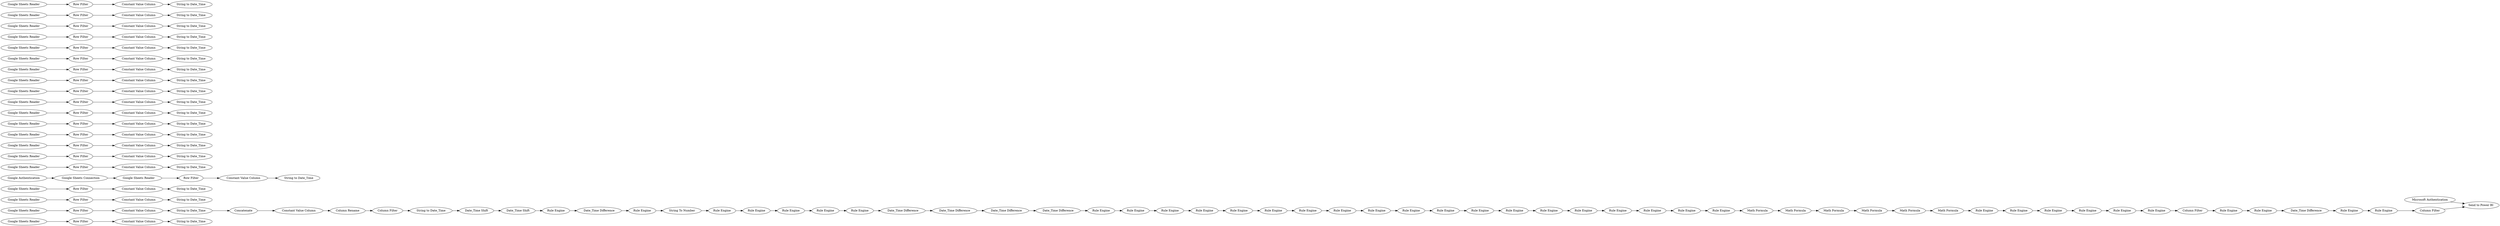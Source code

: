 digraph {
	"8758279073410261816_84" [label="Row Filter"]
	"8758279073410261816_85" [label="Google Sheets Reader"]
	"2179073754782189716_215" [label="Date_Time Difference"]
	"-2656804992579674458_169" [label="Rule Engine"]
	"-2656804992579674458_163" [label="Rule Engine"]
	"8758279073410261816_44" [label="Row Filter"]
	"8758279073410261816_76" [label="Row Filter"]
	"8758279073410261816_47" [label="String to Date_Time"]
	"-7300330377373581921_150" [label="Rule Engine"]
	"-2656804992579674458_174" [label="Rule Engine"]
	"8758279073410261816_87" [label="Constant Value Column"]
	"8758279073410261816_3" [label="Google Sheets Reader"]
	"8758279073410261816_79" [label="String to Date_Time"]
	"2179073754782189716_137" [label="String to Date_Time"]
	"8758279073410261816_75" [label="String to Date_Time"]
	"8758279073410261816_83" [label="Google Sheets Reader"]
	"8758279073410261816_81" [label="Constant Value Column"]
	"-2656804992579674458_173" [label="Rule Engine"]
	"-7300330377373581921_168" [label="Math Formula"]
	"8758279073410261816_66" [label="Constant Value Column"]
	"-2656804992579674458_172" [label="Rule Engine"]
	"8758279073410261816_15" [label="Constant Value Column"]
	"2179073754782189716_97" [label="Constant Value Column"]
	"2179073754782189716_138" [label="Date_Time Shift"]
	"8758279073410261816_68" [label="Row Filter"]
	"-7300330377373581921_153" [label="Date_Time Difference"]
	"8758279073410261816_16" [label="String to Date_Time"]
	"8758279073410261816_72" [label="Google Sheets Reader"]
	"8758279073410261816_7" [label="Google Sheets Reader"]
	"8758279073410261816_56" [label="Constant Value Column"]
	"-7300330377373581921_161" [label="Column Filter"]
	"2179073754782189716_2" [label="Google Sheets Connection"]
	"8758279073410261816_78" [label="String to Date_Time"]
	"8758279073410261816_20" [label="String to Date_Time"]
	"8758279073410261816_36" [label="Constant Value Column"]
	"2179073754782189716_143" [label="Rule Engine"]
	"8758279073410261816_90" [label="Constant Value Column"]
	"8758279073410261816_45" [label="Constant Value Column"]
	"8758279073410261816_31" [label="Google Sheets Reader"]
	"-7300330377373581921_176" [label="Rule Engine"]
	"-7300330377373581921_173" [label="Rule Engine"]
	"8758279073410261816_48" [label="Constant Value Column"]
	"2179073754782189716_221" [label="Rule Engine"]
	"-7300330377373581921_166" [label="Math Formula"]
	"-7300330377373581921_169" [label="Math Formula"]
	"-2656804992579674458_165" [label="Rule Engine"]
	"-2656804992579674458_178" [label="Rule Engine"]
	"8758279073410261816_74" [label="String to Date_Time"]
	"-7300330377373581921_151" [label="Date_Time Difference"]
	"8758279073410261816_14" [label="Row Filter"]
	"8758279073410261816_35" [label="Row Filter"]
	"8758279073410261816_39" [label="String to Date_Time"]
	"-2656804992579674458_167" [label="Rule Engine"]
	"8758279073410261816_30" [label="String to Date_Time"]
	"2179073754782189716_139" [label="Date_Time Shift"]
	"2179073754782189716_146" [label="Rule Engine"]
	"8758279073410261816_12" [label="Constant Value Column"]
	"8758279073410261816_80" [label="Row Filter"]
	"8758279073410261816_23" [label="Constant Value Column"]
	"8758279073410261816_8" [label="Row Filter"]
	"8758279073410261816_13" [label="Google Sheets Reader"]
	"8758279073410261816_88" [label="String to Date_Time"]
	"-7300330377373581921_149" [label="Rule Engine"]
	"8758279073410261816_33" [label="Google Sheets Reader"]
	"8758279073410261816_26" [label="Row Filter"]
	"-7300330377373581921_175" [label="Rule Engine"]
	"-7300330377373581921_171" [label="Rule Engine"]
	"8758279073410261816_46" [label="String to Date_Time"]
	"8758279073410261816_6" [label="String to Date_Time"]
	"8758279073410261816_57" [label="String to Date_Time"]
	"8758279073410261816_50" [label="Google Sheets Reader"]
	"8758279073410261816_53" [label="String to Date_Time"]
	"-7300330377373581921_164" [label="Math Formula"]
	"-2656804992579674458_168" [label="Rule Engine"]
	"8758279073410261816_40" [label="Google Sheets Reader"]
	"8758279073410261816_73" [label="Constant Value Column"]
	"8758279073410261816_65" [label="String to Date_Time"]
	"2179073754782189716_141" [label="Date_Time Difference"]
	"2179073754782189716_4" [label="Google Authentication"]
	"8758279073410261816_51" [label="Constant Value Column"]
	"8758279073410261816_58" [label="Row Filter"]
	"8758279073410261816_55" [label="Constant Value Column"]
	"-7300330377373581921_148" [label="Rule Engine"]
	"2179073754782189716_98" [label="Column Rename"]
	"8758279073410261816_59" [label="Row Filter"]
	"8758279073410261816_32" [label="Constant Value Column"]
	"8758279073410261816_34" [label="Row Filter"]
	"-2656804992579674458_164" [label="Rule Engine"]
	"-7300330377373581921_154" [label="Date_Time Difference"]
	"2179073754782189716_140" [label="Rule Engine"]
	"8758279073410261816_43" [label="Google Sheets Reader"]
	"-2656804992579674458_175" [label="Rule Engine"]
	"8758279073410261816_86" [label="Google Sheets Reader"]
	"8758279073410261816_64" [label="Google Sheets Reader"]
	"8758279073410261816_77" [label="Row Filter"]
	"8758279073410261816_52" [label="Row Filter"]
	"2179073754782189716_142" [label="Rule Engine"]
	"8758279073410261816_89" [label="Google Sheets Reader"]
	"8758279073410261816_28" [label="Constant Value Column"]
	"8758279073410261816_17" [label="Google Sheets Reader"]
	"8758279073410261816_62" [label="Google Sheets Reader"]
	"-7300330377373581921_159" [label="Rule Engine"]
	"-7300330377373581921_172" [label="Rule Engine"]
	"-7300330377373581921_170" [label="Rule Engine"]
	"-7300330377373581921_158" [label="Rule Engine"]
	"2179073754782189716_222" [label="Send to Power BI"]
	"8758279073410261816_67" [label="Row Filter"]
	"2179073754782189716_223" [label="Microsoft Authentication"]
	"8758279073410261816_29" [label="String to Date_Time"]
	"8758279073410261816_11" [label="Constant Value Column"]
	"8758279073410261816_42" [label="Constant Value Column"]
	"-7300330377373581921_165" [label="Math Formula"]
	"8758279073410261816_69" [label="String to Date_Time"]
	"8758279073410261816_82" [label="Constant Value Column"]
	"8758279073410261816_61" [label="String to Date_Time"]
	"-7300330377373581921_152" [label="Date_Time Difference"]
	"-2656804992579674458_177" [label="Rule Engine"]
	"2179073754782189716_219" [label="Rule Engine"]
	"8758279073410261816_21" [label="Google Sheets Reader"]
	"-7300330377373581921_167" [label="Math Formula"]
	"8758279073410261816_25" [label="String to Date_Time"]
	"8758279073410261816_71" [label="Google Sheets Reader"]
	"2179073754782189716_10" [label=Concatenate]
	"8758279073410261816_60" [label="Google Sheets Reader"]
	"2179073754782189716_210" [label="Rule Engine"]
	"-7300330377373581921_174" [label="Rule Engine"]
	"-2656804992579674458_170" [label="Rule Engine"]
	"8758279073410261816_63" [label="Row Filter"]
	"-2656804992579674458_176" [label="Rule Engine"]
	"-2656804992579674458_171" [label="Rule Engine"]
	"8758279073410261816_24" [label="String to Date_Time"]
	"2179073754782189716_144" [label="String To Number"]
	"8758279073410261816_54" [label="Google Sheets Reader"]
	"8758279073410261816_41" [label="Row Filter"]
	"8758279073410261816_5" [label="Row Filter"]
	"-2656804992579674458_166" [label="Rule Engine"]
	"2179073754782189716_224" [label="Column Filter"]
	"-2656804992579674458_160" [label="Rule Engine"]
	"8758279073410261816_9" [label="String to Date_Time"]
	"8758279073410261816_18" [label="Row Filter"]
	"8758279073410261816_27" [label="Google Sheets Reader"]
	"8758279073410261816_49" [label="Row Filter"]
	"8758279073410261816_22" [label="Row Filter"]
	"2179073754782189716_100" [label="Column Filter"]
	"8758279073410261816_19" [label="Constant Value Column"]
	"8758279073410261816_70" [label="Constant Value Column"]
	"8758279073410261816_31" -> "8758279073410261816_35"
	"8758279073410261816_7" -> "8758279073410261816_8"
	"8758279073410261816_85" -> "8758279073410261816_84"
	"-7300330377373581921_167" -> "-7300330377373581921_168"
	"8758279073410261816_54" -> "8758279073410261816_52"
	"8758279073410261816_26" -> "8758279073410261816_28"
	"8758279073410261816_12" -> "8758279073410261816_9"
	"8758279073410261816_80" -> "8758279073410261816_90"
	"2179073754782189716_142" -> "2179073754782189716_146"
	"-7300330377373581921_166" -> "-7300330377373581921_169"
	"8758279073410261816_49" -> "8758279073410261816_48"
	"-2656804992579674458_164" -> "-2656804992579674458_165"
	"2179073754782189716_10" -> "2179073754782189716_97"
	"8758279073410261816_40" -> "8758279073410261816_41"
	"8758279073410261816_19" -> "8758279073410261816_20"
	"8758279073410261816_11" -> "8758279073410261816_6"
	"8758279073410261816_5" -> "8758279073410261816_11"
	"-2656804992579674458_160" -> "-2656804992579674458_163"
	"8758279073410261816_27" -> "8758279073410261816_26"
	"-2656804992579674458_165" -> "-2656804992579674458_166"
	"-2656804992579674458_174" -> "-2656804992579674458_177"
	"2179073754782189716_143" -> "2179073754782189716_144"
	"-2656804992579674458_163" -> "-2656804992579674458_164"
	"-7300330377373581921_154" -> "-7300330377373581921_158"
	"-7300330377373581921_159" -> "-2656804992579674458_160"
	"8758279073410261816_77" -> "8758279073410261816_81"
	"8758279073410261816_52" -> "8758279073410261816_51"
	"-7300330377373581921_161" -> "-7300330377373581921_176"
	"-7300330377373581921_164" -> "-7300330377373581921_165"
	"8758279073410261816_76" -> "8758279073410261816_87"
	"2179073754782189716_144" -> "2179073754782189716_142"
	"-2656804992579674458_166" -> "-2656804992579674458_167"
	"8758279073410261816_23" -> "8758279073410261816_24"
	"8758279073410261816_58" -> "8758279073410261816_66"
	"-7300330377373581921_149" -> "-7300330377373581921_150"
	"8758279073410261816_8" -> "8758279073410261816_12"
	"8758279073410261816_41" -> "8758279073410261816_42"
	"8758279073410261816_63" -> "8758279073410261816_56"
	"8758279073410261816_66" -> "8758279073410261816_57"
	"-7300330377373581921_148" -> "-7300330377373581921_149"
	"8758279073410261816_83" -> "8758279073410261816_76"
	"2179073754782189716_141" -> "2179073754782189716_143"
	"8758279073410261816_43" -> "8758279073410261816_49"
	"-7300330377373581921_174" -> "-7300330377373581921_175"
	"8758279073410261816_89" -> "8758279073410261816_80"
	"-2656804992579674458_176" -> "-7300330377373581921_164"
	"8758279073410261816_22" -> "8758279073410261816_23"
	"-7300330377373581921_172" -> "-7300330377373581921_173"
	"-7300330377373581921_169" -> "-7300330377373581921_170"
	"-7300330377373581921_150" -> "-7300330377373581921_151"
	"8758279073410261816_67" -> "8758279073410261816_73"
	"8758279073410261816_33" -> "8758279073410261816_34"
	"-2656804992579674458_175" -> "-2656804992579674458_174"
	"8758279073410261816_84" -> "8758279073410261816_82"
	"-2656804992579674458_169" -> "-2656804992579674458_171"
	"8758279073410261816_68" -> "8758279073410261816_70"
	"-7300330377373581921_170" -> "-7300330377373581921_171"
	"2179073754782189716_219" -> "2179073754782189716_221"
	"-2656804992579674458_177" -> "-2656804992579674458_178"
	"8758279073410261816_51" -> "8758279073410261816_46"
	"-7300330377373581921_151" -> "-7300330377373581921_152"
	"8758279073410261816_18" -> "8758279073410261816_19"
	"-2656804992579674458_171" -> "-2656804992579674458_172"
	"8758279073410261816_55" -> "8758279073410261816_61"
	"-7300330377373581921_176" -> "2179073754782189716_210"
	"-2656804992579674458_167" -> "-2656804992579674458_168"
	"2179073754782189716_4" -> "2179073754782189716_2"
	"8758279073410261816_60" -> "8758279073410261816_58"
	"-2656804992579674458_173" -> "-2656804992579674458_175"
	"8758279073410261816_48" -> "8758279073410261816_47"
	"2179073754782189716_224" -> "2179073754782189716_222"
	"-2656804992579674458_170" -> "-2656804992579674458_173"
	"-7300330377373581921_153" -> "-7300330377373581921_154"
	"8758279073410261816_70" -> "8758279073410261816_69"
	"2179073754782189716_97" -> "2179073754782189716_98"
	"-7300330377373581921_158" -> "-7300330377373581921_159"
	"8758279073410261816_71" -> "8758279073410261816_67"
	"2179073754782189716_146" -> "-7300330377373581921_148"
	"8758279073410261816_73" -> "8758279073410261816_74"
	"2179073754782189716_98" -> "2179073754782189716_100"
	"-7300330377373581921_168" -> "-7300330377373581921_166"
	"8758279073410261816_81" -> "8758279073410261816_78"
	"8758279073410261816_59" -> "8758279073410261816_55"
	"8758279073410261816_90" -> "8758279073410261816_79"
	"8758279073410261816_64" -> "8758279073410261816_59"
	"2179073754782189716_215" -> "2179073754782189716_219"
	"8758279073410261816_14" -> "8758279073410261816_15"
	"8758279073410261816_36" -> "8758279073410261816_29"
	"8758279073410261816_72" -> "8758279073410261816_68"
	"2179073754782189716_137" -> "2179073754782189716_138"
	"2179073754782189716_210" -> "2179073754782189716_215"
	"-2656804992579674458_172" -> "-2656804992579674458_170"
	"2179073754782189716_139" -> "2179073754782189716_140"
	"8758279073410261816_35" -> "8758279073410261816_32"
	"8758279073410261816_15" -> "8758279073410261816_16"
	"-7300330377373581921_152" -> "-7300330377373581921_153"
	"-7300330377373581921_173" -> "-7300330377373581921_174"
	"8758279073410261816_21" -> "8758279073410261816_22"
	"2179073754782189716_2" -> "8758279073410261816_3"
	"-7300330377373581921_165" -> "-7300330377373581921_167"
	"8758279073410261816_42" -> "8758279073410261816_39"
	"8758279073410261816_32" -> "8758279073410261816_30"
	"2179073754782189716_100" -> "2179073754782189716_137"
	"2179073754782189716_138" -> "2179073754782189716_139"
	"8758279073410261816_28" -> "8758279073410261816_25"
	"-2656804992579674458_168" -> "-2656804992579674458_169"
	"8758279073410261816_56" -> "8758279073410261816_65"
	"2179073754782189716_221" -> "2179073754782189716_224"
	"-2656804992579674458_178" -> "-2656804992579674458_176"
	"-7300330377373581921_175" -> "-7300330377373581921_161"
	"8758279073410261816_86" -> "8758279073410261816_77"
	"8758279073410261816_50" -> "8758279073410261816_44"
	"8758279073410261816_13" -> "8758279073410261816_14"
	"8758279073410261816_44" -> "8758279073410261816_45"
	"8758279073410261816_17" -> "8758279073410261816_18"
	"2179073754782189716_140" -> "2179073754782189716_141"
	"8758279073410261816_82" -> "8758279073410261816_75"
	"8758279073410261816_34" -> "8758279073410261816_36"
	"8758279073410261816_88" -> "2179073754782189716_10"
	"8758279073410261816_45" -> "8758279073410261816_53"
	"8758279073410261816_62" -> "8758279073410261816_63"
	"8758279073410261816_87" -> "8758279073410261816_88"
	"-7300330377373581921_171" -> "-7300330377373581921_172"
	"8758279073410261816_3" -> "8758279073410261816_5"
	"2179073754782189716_223" -> "2179073754782189716_222"
	rankdir=LR
}
